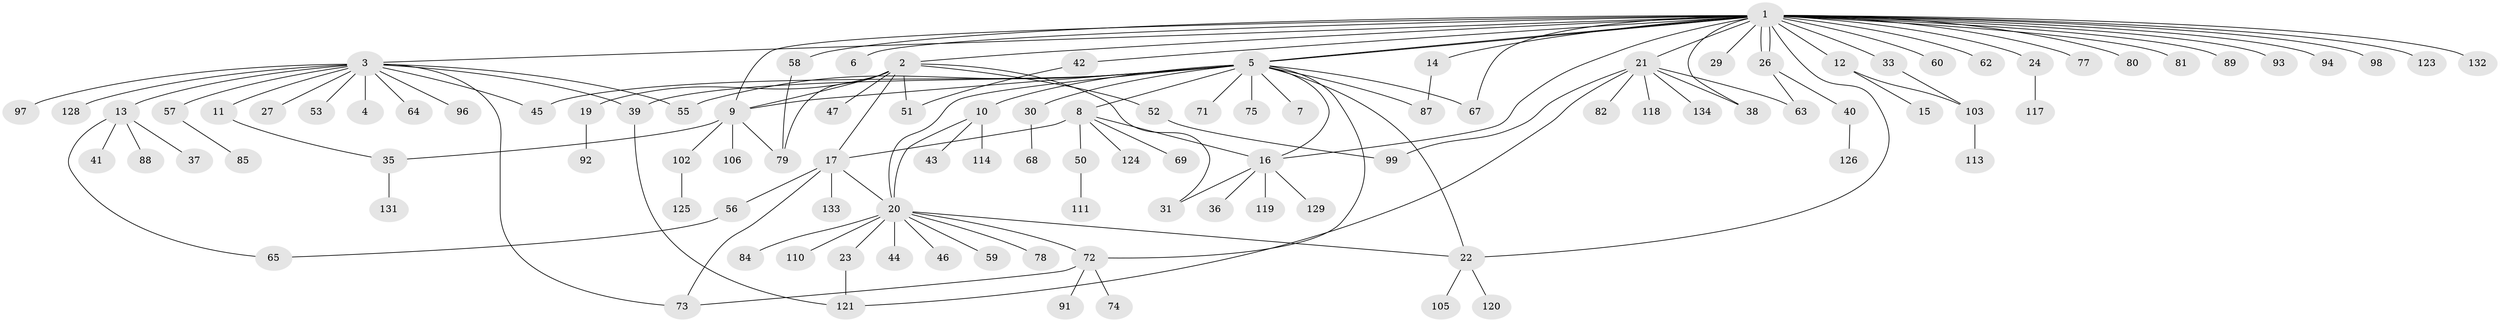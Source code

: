 // original degree distribution, {30: 0.007462686567164179, 9: 0.007462686567164179, 11: 0.014925373134328358, 1: 0.4925373134328358, 17: 0.007462686567164179, 2: 0.26865671641791045, 5: 0.03731343283582089, 8: 0.014925373134328358, 3: 0.08955223880597014, 7: 0.007462686567164179, 4: 0.04477611940298507, 6: 0.007462686567164179}
// Generated by graph-tools (version 1.1) at 2025/41/03/06/25 10:41:44]
// undirected, 106 vertices, 136 edges
graph export_dot {
graph [start="1"]
  node [color=gray90,style=filled];
  1 [super="+34"];
  2 [super="+127"];
  3 [super="+18"];
  4;
  5 [super="+28"];
  6;
  7 [super="+66"];
  8 [super="+32"];
  9 [super="+95"];
  10 [super="+48"];
  11;
  12 [super="+83"];
  13;
  14 [super="+109"];
  15;
  16 [super="+101"];
  17 [super="+49"];
  19 [super="+116"];
  20 [super="+25"];
  21 [super="+76"];
  22 [super="+54"];
  23;
  24;
  26 [super="+61"];
  27;
  29;
  30;
  31;
  33;
  35 [super="+115"];
  36;
  37;
  38;
  39 [super="+100"];
  40;
  41;
  42;
  43;
  44;
  45 [super="+90"];
  46;
  47;
  50;
  51;
  52 [super="+70"];
  53;
  55 [super="+108"];
  56 [super="+130"];
  57;
  58;
  59;
  60;
  62;
  63;
  64;
  65;
  67;
  68;
  69;
  71;
  72;
  73 [super="+86"];
  74;
  75;
  77;
  78;
  79 [super="+104"];
  80;
  81;
  82;
  84;
  85;
  87 [super="+112"];
  88;
  89;
  91 [super="+107"];
  92;
  93;
  94;
  96;
  97;
  98;
  99 [super="+122"];
  102;
  103;
  105;
  106;
  110;
  111;
  113;
  114;
  117;
  118;
  119;
  120;
  121;
  123;
  124;
  125;
  126;
  128;
  129;
  131;
  132;
  133;
  134;
  1 -- 2;
  1 -- 3;
  1 -- 5;
  1 -- 5;
  1 -- 6;
  1 -- 9;
  1 -- 12;
  1 -- 14;
  1 -- 16;
  1 -- 21;
  1 -- 22;
  1 -- 24;
  1 -- 26;
  1 -- 26;
  1 -- 29;
  1 -- 33;
  1 -- 38;
  1 -- 42;
  1 -- 58;
  1 -- 62;
  1 -- 67;
  1 -- 77;
  1 -- 81;
  1 -- 89;
  1 -- 93;
  1 -- 94;
  1 -- 98;
  1 -- 123;
  1 -- 132;
  1 -- 80;
  1 -- 60;
  2 -- 9;
  2 -- 19;
  2 -- 31;
  2 -- 47;
  2 -- 51;
  2 -- 52;
  2 -- 17;
  2 -- 79;
  3 -- 4;
  3 -- 11;
  3 -- 13;
  3 -- 45;
  3 -- 55;
  3 -- 96;
  3 -- 97;
  3 -- 128;
  3 -- 64;
  3 -- 53;
  3 -- 39;
  3 -- 57;
  3 -- 27;
  3 -- 73;
  5 -- 7;
  5 -- 8;
  5 -- 9;
  5 -- 10;
  5 -- 16;
  5 -- 22 [weight=2];
  5 -- 30;
  5 -- 39;
  5 -- 72;
  5 -- 75;
  5 -- 87;
  5 -- 45;
  5 -- 67;
  5 -- 71;
  5 -- 20;
  5 -- 55;
  8 -- 17;
  8 -- 50;
  8 -- 69;
  8 -- 124;
  8 -- 16;
  9 -- 35;
  9 -- 102;
  9 -- 106;
  9 -- 79;
  10 -- 20;
  10 -- 43;
  10 -- 114;
  11 -- 35;
  12 -- 15;
  12 -- 103;
  13 -- 37;
  13 -- 41;
  13 -- 65;
  13 -- 88;
  14 -- 87;
  16 -- 31;
  16 -- 36;
  16 -- 119;
  16 -- 129;
  17 -- 20;
  17 -- 73;
  17 -- 56;
  17 -- 133;
  19 -- 92;
  20 -- 23;
  20 -- 44;
  20 -- 46;
  20 -- 59;
  20 -- 72;
  20 -- 78;
  20 -- 84;
  20 -- 110;
  20 -- 22;
  21 -- 63;
  21 -- 82;
  21 -- 118;
  21 -- 121;
  21 -- 134;
  21 -- 38;
  21 -- 99;
  22 -- 120;
  22 -- 105;
  23 -- 121;
  24 -- 117;
  26 -- 40;
  26 -- 63;
  30 -- 68;
  33 -- 103;
  35 -- 131;
  39 -- 121;
  40 -- 126;
  42 -- 51;
  50 -- 111;
  52 -- 99;
  56 -- 65;
  57 -- 85;
  58 -- 79;
  72 -- 73;
  72 -- 74;
  72 -- 91;
  102 -- 125;
  103 -- 113;
}
